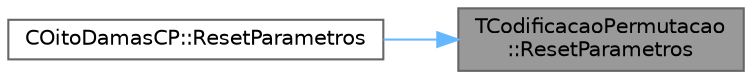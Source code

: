 digraph "TCodificacaoPermutacao::ResetParametros"
{
 // LATEX_PDF_SIZE
  bgcolor="transparent";
  edge [fontname=Helvetica,fontsize=10,labelfontname=Helvetica,labelfontsize=10];
  node [fontname=Helvetica,fontsize=10,shape=box,height=0.2,width=0.4];
  rankdir="RL";
  Node1 [id="Node000001",label="TCodificacaoPermutacao\l::ResetParametros",height=0.2,width=0.4,color="gray40", fillcolor="grey60", style="filled", fontcolor="black",tooltip="Inicializa os parametros, indicadores e instâncias."];
  Node1 -> Node2 [id="edge1_Node000001_Node000002",dir="back",color="steelblue1",style="solid",tooltip=" "];
  Node2 [id="Node000002",label="COitoDamasCP::ResetParametros",height=0.2,width=0.4,color="grey40", fillcolor="white", style="filled",URL="$classCOitoDamasCP.html#a9eba2f6a84513cd1b62021362241d3fc",tooltip="Inicializa os parametros, indicadores e instâncias."];
}
